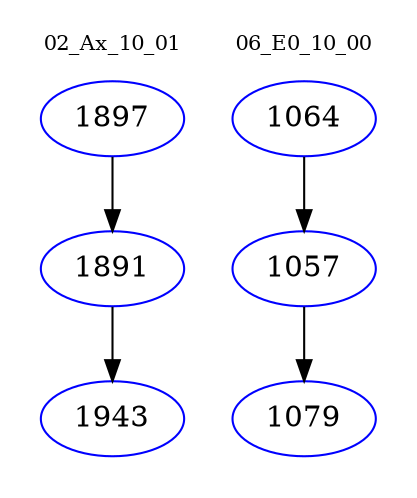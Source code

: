 digraph{
subgraph cluster_0 {
color = white
label = "02_Ax_10_01";
fontsize=10;
T0_1897 [label="1897", color="blue"]
T0_1897 -> T0_1891 [color="black"]
T0_1891 [label="1891", color="blue"]
T0_1891 -> T0_1943 [color="black"]
T0_1943 [label="1943", color="blue"]
}
subgraph cluster_1 {
color = white
label = "06_E0_10_00";
fontsize=10;
T1_1064 [label="1064", color="blue"]
T1_1064 -> T1_1057 [color="black"]
T1_1057 [label="1057", color="blue"]
T1_1057 -> T1_1079 [color="black"]
T1_1079 [label="1079", color="blue"]
}
}
